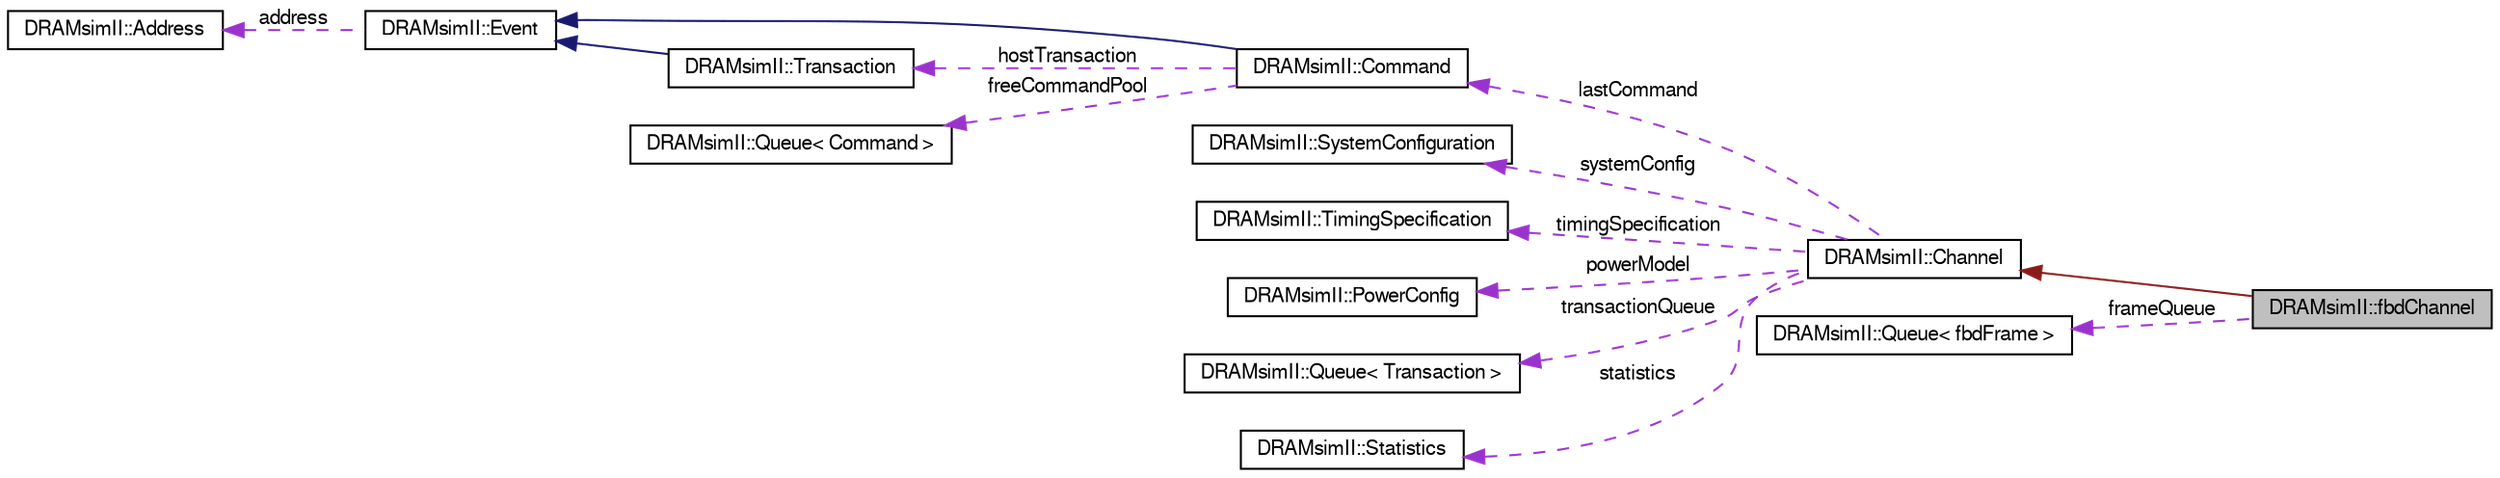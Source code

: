 digraph G
{
  bgcolor="transparent";
  edge [fontname="FreeSans",fontsize="10",labelfontname="FreeSans",labelfontsize="10"];
  node [fontname="FreeSans",fontsize="10",shape=record];
  rankdir=LR;
  Node1 [label="DRAMsimII::fbdChannel",height=0.2,width=0.4,color="black", fillcolor="grey75", style="filled" fontcolor="black"];
  Node2 -> Node1 [dir=back,color="firebrick4",fontsize="10",style="solid",fontname="FreeSans"];
  Node2 [label="DRAMsimII::Channel",height=0.2,width=0.4,color="black",URL="$class_d_r_a_msim_i_i_1_1_channel.html",tooltip="represents a DRAM channel, has individual timing parameters, ranks, banks, clock..."];
  Node3 -> Node2 [dir=back,color="darkorchid3",fontsize="10",style="dashed",label="lastCommand",fontname="FreeSans"];
  Node3 [label="DRAMsimII::Command",height=0.2,width=0.4,color="black",URL="$class_d_r_a_msim_i_i_1_1_command.html",tooltip="represents a DRAM command from the memory controller to the DRAMs"];
  Node4 -> Node3 [dir=back,color="midnightblue",fontsize="10",style="solid",fontname="FreeSans"];
  Node4 [label="DRAMsimII::Event",height=0.2,width=0.4,color="black",URL="$class_d_r_a_msim_i_i_1_1_event.html",tooltip="pending event queue"];
  Node5 -> Node4 [dir=back,color="darkorchid3",fontsize="10",style="dashed",label="address",fontname="FreeSans"];
  Node5 [label="DRAMsimII::Address",height=0.2,width=0.4,color="black",URL="$class_d_r_a_msim_i_i_1_1_address.html",tooltip="This class logically represents several interpretations of a memory address."];
  Node6 -> Node3 [dir=back,color="darkorchid3",fontsize="10",style="dashed",label="hostTransaction",fontname="FreeSans"];
  Node6 [label="DRAMsimII::Transaction",height=0.2,width=0.4,color="black",URL="$class_d_r_a_msim_i_i_1_1_transaction.html",tooltip="a request to read or write some portion of memory, atomically"];
  Node4 -> Node6 [dir=back,color="midnightblue",fontsize="10",style="solid",fontname="FreeSans"];
  Node7 -> Node3 [dir=back,color="darkorchid3",fontsize="10",style="dashed",label="freeCommandPool",fontname="FreeSans"];
  Node7 [label="DRAMsimII::Queue\< Command \>",height=0.2,width=0.4,color="black",URL="$class_d_r_a_msim_i_i_1_1_queue.html"];
  Node8 -> Node2 [dir=back,color="darkorchid3",fontsize="10",style="dashed",label="systemConfig",fontname="FreeSans"];
  Node8 [label="DRAMsimII::SystemConfiguration",height=0.2,width=0.4,color="black",URL="$class_d_r_a_msim_i_i_1_1_system_configuration.html",tooltip="stores the system configuration options for a dramSystem"];
  Node9 -> Node2 [dir=back,color="darkorchid3",fontsize="10",style="dashed",label="timingSpecification",fontname="FreeSans"];
  Node9 [label="DRAMsimII::TimingSpecification",height=0.2,width=0.4,color="black",URL="$class_d_r_a_msim_i_i_1_1_timing_specification.html",tooltip="contains all the specs for this channel&#39;s DIMMs"];
  Node10 -> Node2 [dir=back,color="darkorchid3",fontsize="10",style="dashed",label="powerModel",fontname="FreeSans"];
  Node10 [label="DRAMsimII::PowerConfig",height=0.2,width=0.4,color="black",URL="$class_d_r_a_msim_i_i_1_1_power_config.html",tooltip="stores power configuration parameters for this DRAM system necessary to calculate..."];
  Node11 -> Node2 [dir=back,color="darkorchid3",fontsize="10",style="dashed",label="transactionQueue",fontname="FreeSans"];
  Node11 [label="DRAMsimII::Queue\< Transaction \>",height=0.2,width=0.4,color="black",URL="$class_d_r_a_msim_i_i_1_1_queue.html"];
  Node12 -> Node2 [dir=back,color="darkorchid3",fontsize="10",style="dashed",label="statistics",fontname="FreeSans"];
  Node12 [label="DRAMsimII::Statistics",height=0.2,width=0.4,color="black",URL="$class_d_r_a_msim_i_i_1_1_statistics.html",tooltip="stores statistics about this memory system, primarily relating to counts of transactions/commands..."];
  Node13 -> Node1 [dir=back,color="darkorchid3",fontsize="10",style="dashed",label="frameQueue",fontname="FreeSans"];
  Node13 [label="DRAMsimII::Queue\< fbdFrame \>",height=0.2,width=0.4,color="black",URL="$class_d_r_a_msim_i_i_1_1_queue.html"];
}
